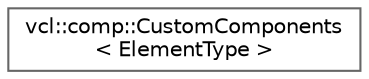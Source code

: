 digraph "Graphical Class Hierarchy"
{
 // LATEX_PDF_SIZE
  bgcolor="transparent";
  edge [fontname=Helvetica,fontsize=10,labelfontname=Helvetica,labelfontsize=10];
  node [fontname=Helvetica,fontsize=10,shape=box,height=0.2,width=0.4];
  rankdir="LR";
  Node0 [label="vcl::comp::CustomComponents\l\< ElementType \>",height=0.2,width=0.4,color="grey40", fillcolor="white", style="filled",URL="$classvcl_1_1comp_1_1CustomComponents.html",tooltip="The CustomComponents class is a container of custom and additional components associated to an Elemen..."];
}
